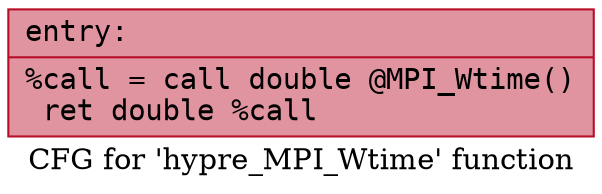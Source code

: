 digraph "CFG for 'hypre_MPI_Wtime' function" {
	label="CFG for 'hypre_MPI_Wtime' function";

	Node0x5555d661e4b0 [shape=record,color="#b70d28ff", style=filled, fillcolor="#b70d2870" fontname="Courier",label="{entry:\l|  %call = call double @MPI_Wtime()\l  ret double %call\l}"];
}
